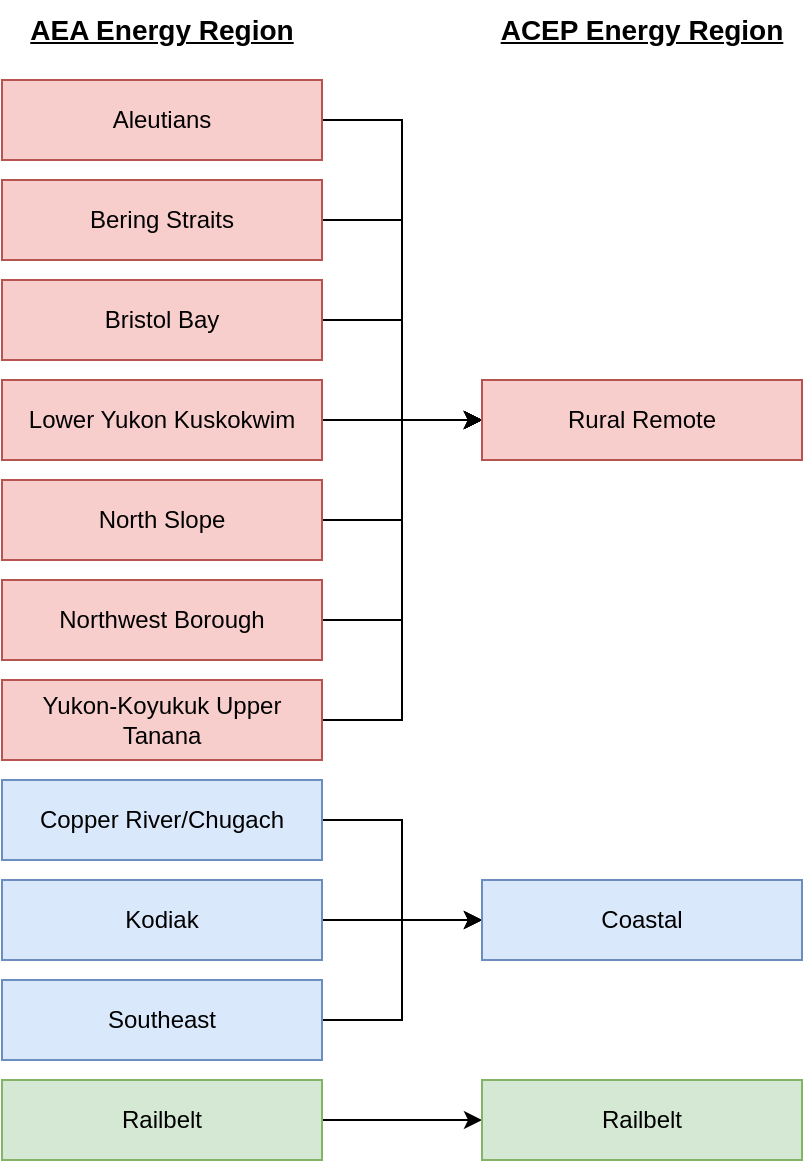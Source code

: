<mxfile version="24.0.1" type="device">
  <diagram name="Page-1" id="N_GiIwEd4XvdHmrkBIOE">
    <mxGraphModel dx="666" dy="983" grid="1" gridSize="10" guides="1" tooltips="1" connect="1" arrows="1" fold="1" page="1" pageScale="1" pageWidth="850" pageHeight="1100" math="0" shadow="0">
      <root>
        <mxCell id="0" />
        <mxCell id="1" parent="0" />
        <mxCell id="sL7lpL_x95wXYqWV80iR-20" style="edgeStyle=orthogonalEdgeStyle;rounded=0;orthogonalLoop=1;jettySize=auto;html=1;exitX=1;exitY=0.5;exitDx=0;exitDy=0;entryX=0;entryY=0.5;entryDx=0;entryDy=0;strokeWidth=1;fontStyle=0" edge="1" parent="1" source="sL7lpL_x95wXYqWV80iR-1" target="sL7lpL_x95wXYqWV80iR-12">
          <mxGeometry relative="1" as="geometry" />
        </mxCell>
        <mxCell id="sL7lpL_x95wXYqWV80iR-1" value="Aleutians" style="rounded=0;whiteSpace=wrap;html=1;fillColor=#f8cecc;strokeColor=#b85450;strokeWidth=1;fontStyle=0" vertex="1" parent="1">
          <mxGeometry x="120" y="240" width="160" height="40" as="geometry" />
        </mxCell>
        <mxCell id="sL7lpL_x95wXYqWV80iR-25" style="edgeStyle=orthogonalEdgeStyle;rounded=0;orthogonalLoop=1;jettySize=auto;html=1;exitX=1;exitY=0.5;exitDx=0;exitDy=0;entryX=0;entryY=0.5;entryDx=0;entryDy=0;strokeWidth=1;fontStyle=0" edge="1" parent="1" source="sL7lpL_x95wXYqWV80iR-2" target="sL7lpL_x95wXYqWV80iR-12">
          <mxGeometry relative="1" as="geometry" />
        </mxCell>
        <mxCell id="sL7lpL_x95wXYqWV80iR-2" value="Bering Straits" style="rounded=0;whiteSpace=wrap;html=1;fillColor=#f8cecc;strokeColor=#b85450;strokeWidth=1;fontStyle=0" vertex="1" parent="1">
          <mxGeometry x="120" y="290" width="160" height="40" as="geometry" />
        </mxCell>
        <mxCell id="sL7lpL_x95wXYqWV80iR-24" style="edgeStyle=orthogonalEdgeStyle;rounded=0;orthogonalLoop=1;jettySize=auto;html=1;exitX=1;exitY=0.5;exitDx=0;exitDy=0;entryX=0;entryY=0.5;entryDx=0;entryDy=0;strokeWidth=1;fontStyle=0" edge="1" parent="1" source="sL7lpL_x95wXYqWV80iR-3" target="sL7lpL_x95wXYqWV80iR-12">
          <mxGeometry relative="1" as="geometry" />
        </mxCell>
        <mxCell id="sL7lpL_x95wXYqWV80iR-3" value="Bristol Bay" style="rounded=0;whiteSpace=wrap;html=1;fillColor=#f8cecc;strokeColor=#b85450;strokeWidth=1;fontStyle=0" vertex="1" parent="1">
          <mxGeometry x="120" y="340" width="160" height="40" as="geometry" />
        </mxCell>
        <mxCell id="sL7lpL_x95wXYqWV80iR-23" style="edgeStyle=orthogonalEdgeStyle;rounded=0;orthogonalLoop=1;jettySize=auto;html=1;exitX=1;exitY=0.5;exitDx=0;exitDy=0;entryX=0;entryY=0.5;entryDx=0;entryDy=0;strokeWidth=1;fontStyle=0" edge="1" parent="1" source="sL7lpL_x95wXYqWV80iR-4" target="sL7lpL_x95wXYqWV80iR-12">
          <mxGeometry relative="1" as="geometry" />
        </mxCell>
        <mxCell id="sL7lpL_x95wXYqWV80iR-4" value="Lower Yukon Kuskokwim" style="rounded=0;whiteSpace=wrap;html=1;fillColor=#f8cecc;strokeColor=#b85450;strokeWidth=1;fontStyle=0" vertex="1" parent="1">
          <mxGeometry x="120" y="390" width="160" height="40" as="geometry" />
        </mxCell>
        <mxCell id="sL7lpL_x95wXYqWV80iR-22" style="edgeStyle=orthogonalEdgeStyle;rounded=0;orthogonalLoop=1;jettySize=auto;html=1;exitX=1;exitY=0.5;exitDx=0;exitDy=0;entryX=0;entryY=0.5;entryDx=0;entryDy=0;strokeWidth=1;fontStyle=0" edge="1" parent="1" source="sL7lpL_x95wXYqWV80iR-5" target="sL7lpL_x95wXYqWV80iR-12">
          <mxGeometry relative="1" as="geometry" />
        </mxCell>
        <mxCell id="sL7lpL_x95wXYqWV80iR-5" value="North Slope" style="rounded=0;whiteSpace=wrap;html=1;fillColor=#f8cecc;strokeColor=#b85450;strokeWidth=1;fontStyle=0" vertex="1" parent="1">
          <mxGeometry x="120" y="440" width="160" height="40" as="geometry" />
        </mxCell>
        <mxCell id="sL7lpL_x95wXYqWV80iR-21" style="edgeStyle=orthogonalEdgeStyle;rounded=0;orthogonalLoop=1;jettySize=auto;html=1;exitX=1;exitY=0.5;exitDx=0;exitDy=0;entryX=0;entryY=0.5;entryDx=0;entryDy=0;strokeWidth=1;fontStyle=0" edge="1" parent="1" source="sL7lpL_x95wXYqWV80iR-6" target="sL7lpL_x95wXYqWV80iR-12">
          <mxGeometry relative="1" as="geometry" />
        </mxCell>
        <mxCell id="sL7lpL_x95wXYqWV80iR-6" value="Northwest Borough" style="rounded=0;whiteSpace=wrap;html=1;fillColor=#f8cecc;strokeColor=#b85450;strokeWidth=1;fontStyle=0" vertex="1" parent="1">
          <mxGeometry x="120" y="490" width="160" height="40" as="geometry" />
        </mxCell>
        <mxCell id="sL7lpL_x95wXYqWV80iR-19" style="edgeStyle=orthogonalEdgeStyle;rounded=0;orthogonalLoop=1;jettySize=auto;html=1;exitX=1;exitY=0.5;exitDx=0;exitDy=0;entryX=0;entryY=0.5;entryDx=0;entryDy=0;strokeWidth=1;fontStyle=0" edge="1" parent="1" source="sL7lpL_x95wXYqWV80iR-7" target="sL7lpL_x95wXYqWV80iR-12">
          <mxGeometry relative="1" as="geometry" />
        </mxCell>
        <mxCell id="sL7lpL_x95wXYqWV80iR-7" value="Yukon-Koyukuk Upper Tanana" style="rounded=0;whiteSpace=wrap;html=1;fillColor=#f8cecc;strokeColor=#b85450;strokeWidth=1;fontStyle=0" vertex="1" parent="1">
          <mxGeometry x="120" y="540" width="160" height="40" as="geometry" />
        </mxCell>
        <mxCell id="sL7lpL_x95wXYqWV80iR-18" style="edgeStyle=orthogonalEdgeStyle;rounded=0;orthogonalLoop=1;jettySize=auto;html=1;exitX=1;exitY=0.5;exitDx=0;exitDy=0;entryX=0;entryY=0.5;entryDx=0;entryDy=0;strokeWidth=1;fontStyle=0" edge="1" parent="1" source="sL7lpL_x95wXYqWV80iR-8" target="sL7lpL_x95wXYqWV80iR-13">
          <mxGeometry relative="1" as="geometry" />
        </mxCell>
        <mxCell id="sL7lpL_x95wXYqWV80iR-8" value="Copper River/Chugach" style="rounded=0;whiteSpace=wrap;html=1;fillColor=#dae8fc;strokeColor=#6c8ebf;strokeWidth=1;fontStyle=0" vertex="1" parent="1">
          <mxGeometry x="120" y="590" width="160" height="40" as="geometry" />
        </mxCell>
        <mxCell id="sL7lpL_x95wXYqWV80iR-17" style="edgeStyle=orthogonalEdgeStyle;rounded=0;orthogonalLoop=1;jettySize=auto;html=1;exitX=1;exitY=0.5;exitDx=0;exitDy=0;entryX=0;entryY=0.5;entryDx=0;entryDy=0;strokeWidth=1;fontStyle=0" edge="1" parent="1" source="sL7lpL_x95wXYqWV80iR-9" target="sL7lpL_x95wXYqWV80iR-13">
          <mxGeometry relative="1" as="geometry" />
        </mxCell>
        <mxCell id="sL7lpL_x95wXYqWV80iR-9" value="Kodiak" style="rounded=0;whiteSpace=wrap;html=1;fillColor=#dae8fc;strokeColor=#6c8ebf;strokeWidth=1;fontStyle=0" vertex="1" parent="1">
          <mxGeometry x="120" y="640" width="160" height="40" as="geometry" />
        </mxCell>
        <mxCell id="sL7lpL_x95wXYqWV80iR-15" style="edgeStyle=orthogonalEdgeStyle;rounded=0;orthogonalLoop=1;jettySize=auto;html=1;exitX=1;exitY=0.5;exitDx=0;exitDy=0;entryX=0;entryY=0.5;entryDx=0;entryDy=0;strokeWidth=1;fontStyle=0" edge="1" parent="1" source="sL7lpL_x95wXYqWV80iR-10" target="sL7lpL_x95wXYqWV80iR-14">
          <mxGeometry relative="1" as="geometry" />
        </mxCell>
        <mxCell id="sL7lpL_x95wXYqWV80iR-10" value="Railbelt" style="rounded=0;whiteSpace=wrap;html=1;fillColor=#d5e8d4;strokeColor=#82b366;strokeWidth=1;fontStyle=0" vertex="1" parent="1">
          <mxGeometry x="120" y="740" width="160" height="40" as="geometry" />
        </mxCell>
        <mxCell id="sL7lpL_x95wXYqWV80iR-16" style="edgeStyle=orthogonalEdgeStyle;rounded=0;orthogonalLoop=1;jettySize=auto;html=1;exitX=1;exitY=0.5;exitDx=0;exitDy=0;entryX=0;entryY=0.5;entryDx=0;entryDy=0;strokeWidth=1;fontStyle=0" edge="1" parent="1" source="sL7lpL_x95wXYqWV80iR-11" target="sL7lpL_x95wXYqWV80iR-13">
          <mxGeometry relative="1" as="geometry" />
        </mxCell>
        <mxCell id="sL7lpL_x95wXYqWV80iR-11" value="Southeast" style="rounded=0;whiteSpace=wrap;html=1;fillColor=#dae8fc;strokeColor=#6c8ebf;strokeWidth=1;fontStyle=0" vertex="1" parent="1">
          <mxGeometry x="120" y="690" width="160" height="40" as="geometry" />
        </mxCell>
        <mxCell id="sL7lpL_x95wXYqWV80iR-12" value="Rural Remote" style="rounded=0;whiteSpace=wrap;html=1;fillColor=#f8cecc;strokeColor=#b85450;strokeWidth=1;fontStyle=0" vertex="1" parent="1">
          <mxGeometry x="360" y="390" width="160" height="40" as="geometry" />
        </mxCell>
        <mxCell id="sL7lpL_x95wXYqWV80iR-13" value="Coastal" style="rounded=0;whiteSpace=wrap;html=1;fillColor=#dae8fc;strokeColor=#6c8ebf;strokeWidth=1;fontStyle=0" vertex="1" parent="1">
          <mxGeometry x="360" y="640" width="160" height="40" as="geometry" />
        </mxCell>
        <mxCell id="sL7lpL_x95wXYqWV80iR-14" value="Railbelt" style="rounded=0;whiteSpace=wrap;html=1;fillColor=#d5e8d4;strokeColor=#82b366;strokeWidth=1;fontStyle=0" vertex="1" parent="1">
          <mxGeometry x="360" y="740" width="160" height="40" as="geometry" />
        </mxCell>
        <mxCell id="sL7lpL_x95wXYqWV80iR-26" value="&lt;b&gt;&lt;font style=&quot;font-size: 14px;&quot;&gt;AEA Energy Region&lt;/font&gt;&lt;/b&gt;" style="text;html=1;align=center;verticalAlign=middle;whiteSpace=wrap;rounded=0;fontStyle=4" vertex="1" parent="1">
          <mxGeometry x="120" y="200" width="160" height="30" as="geometry" />
        </mxCell>
        <mxCell id="sL7lpL_x95wXYqWV80iR-27" value="&lt;b&gt;&lt;font style=&quot;font-size: 14px;&quot;&gt;ACEP Energy Region&lt;/font&gt;&lt;/b&gt;" style="text;html=1;align=center;verticalAlign=middle;whiteSpace=wrap;rounded=0;fontStyle=4" vertex="1" parent="1">
          <mxGeometry x="360" y="200" width="160" height="30" as="geometry" />
        </mxCell>
      </root>
    </mxGraphModel>
  </diagram>
</mxfile>
